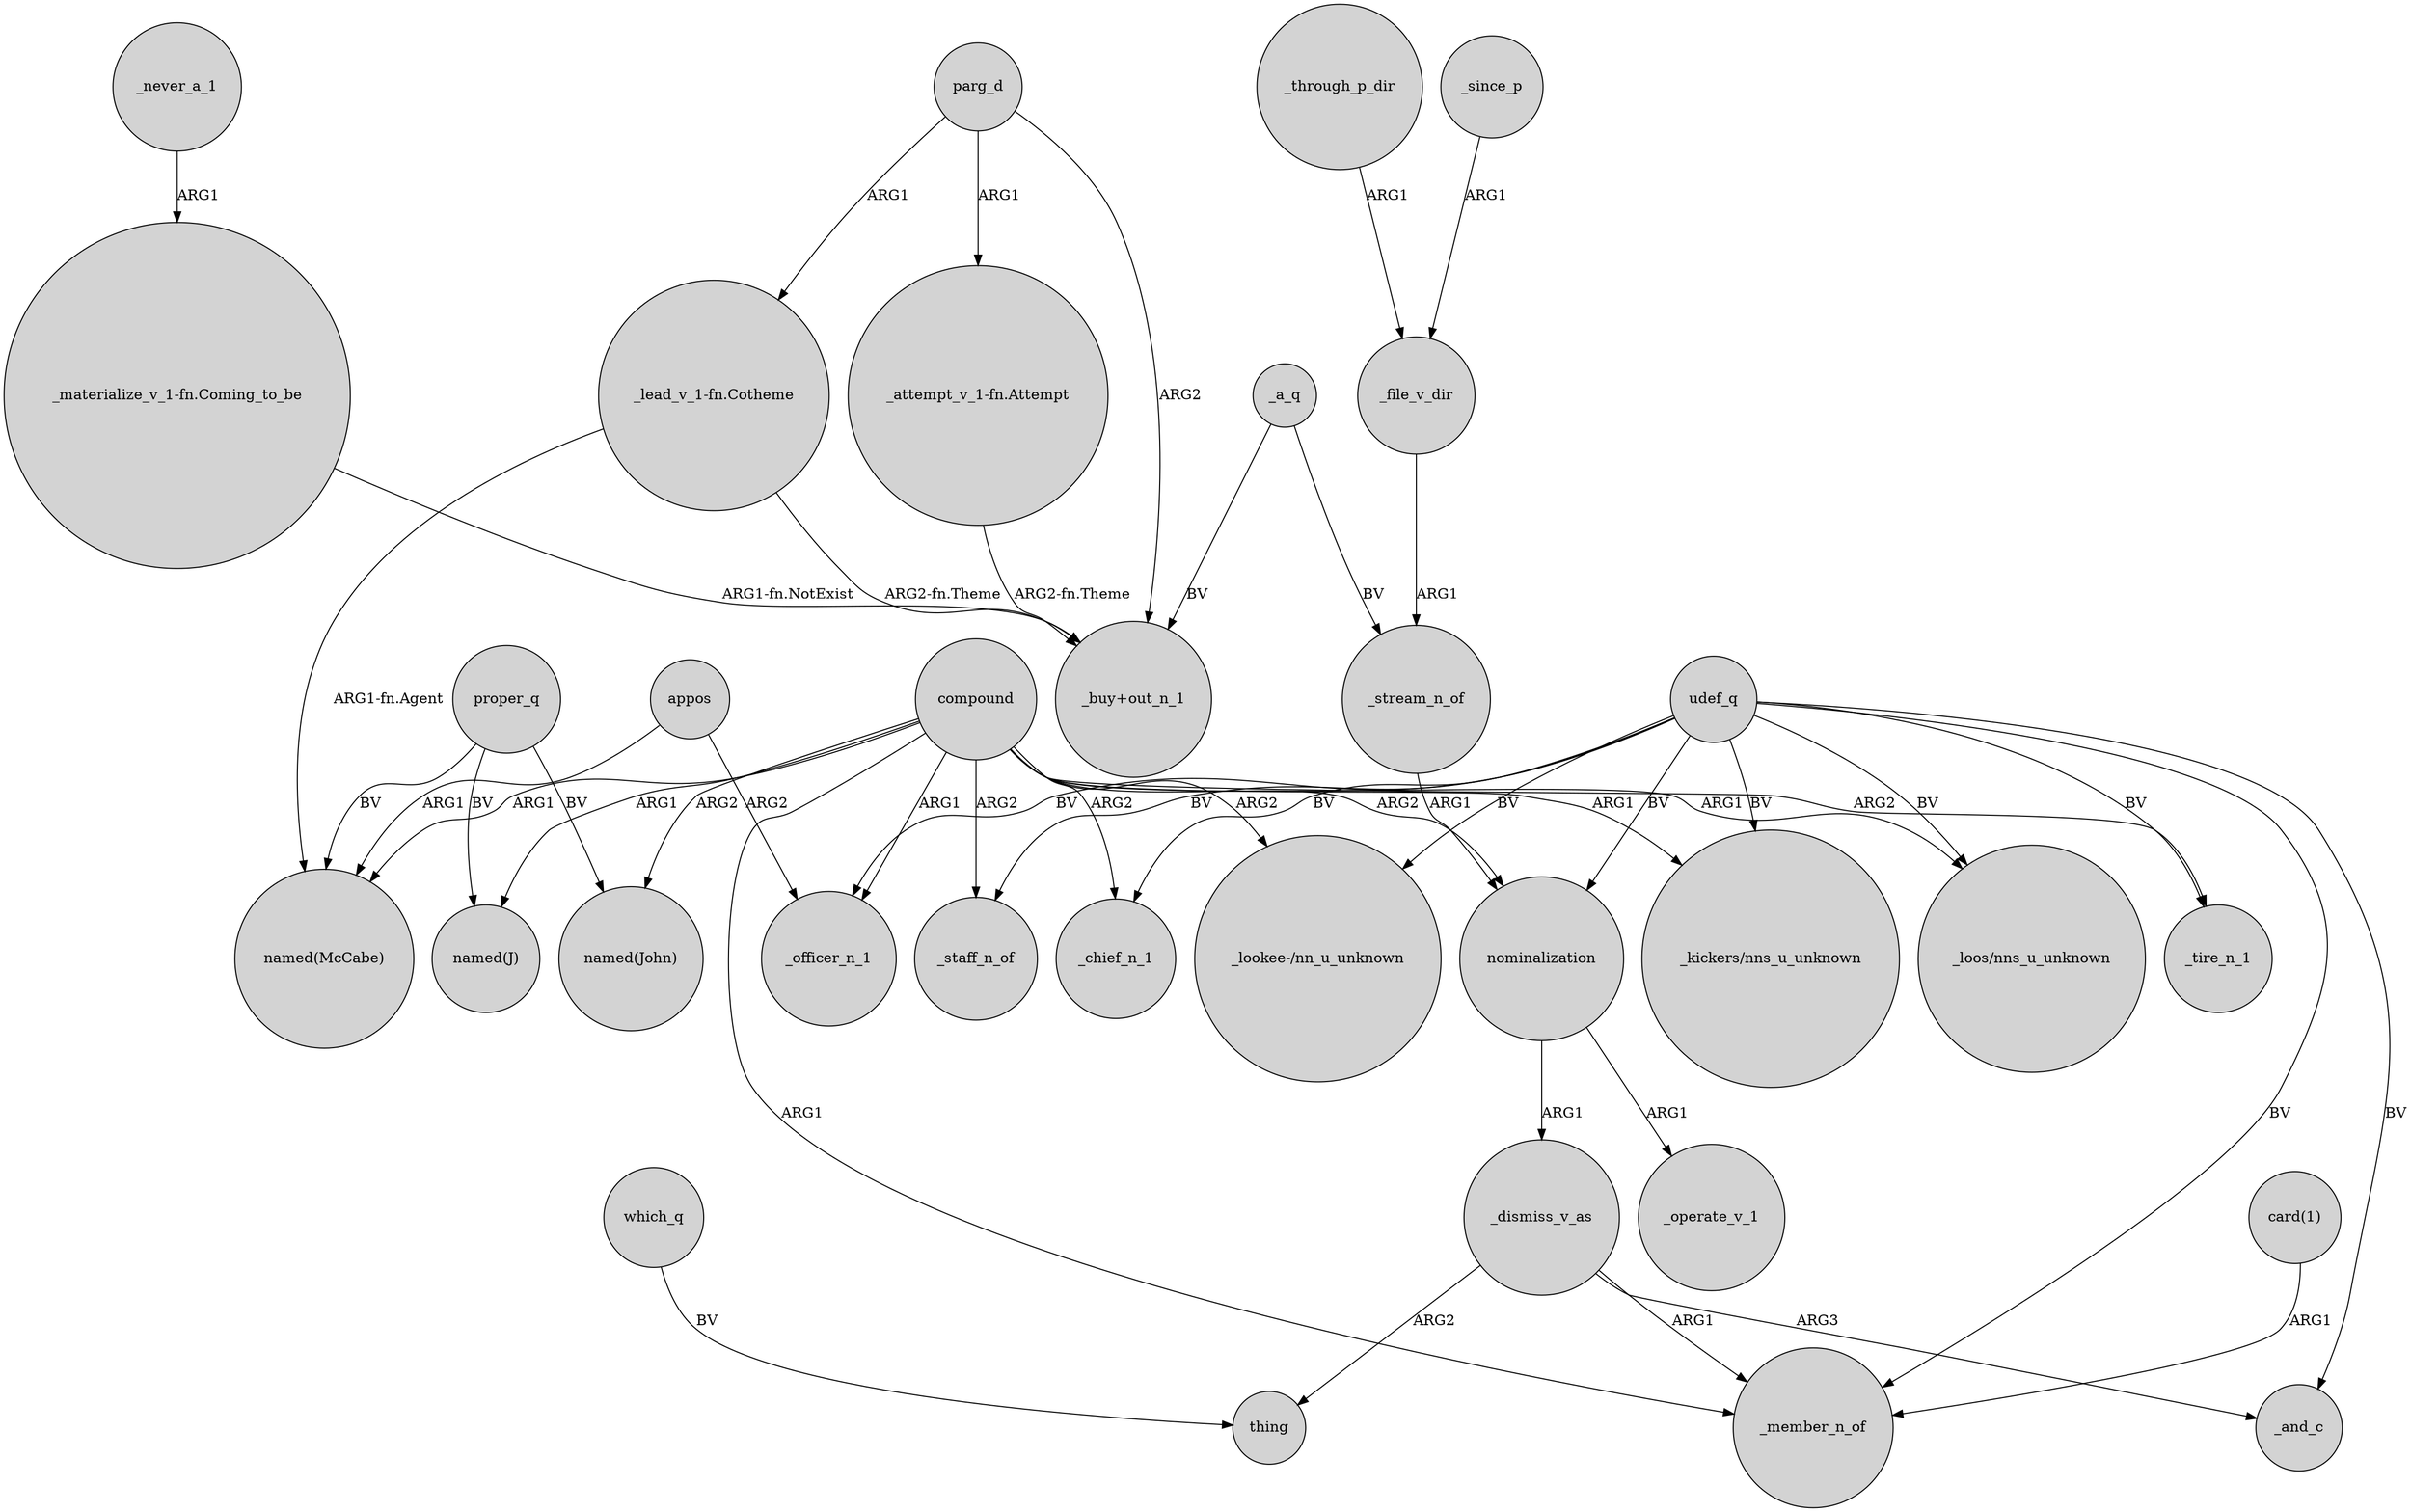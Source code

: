 digraph {
	node [shape=circle style=filled]
	compound -> "named(John)" [label=ARG2]
	_never_a_1 -> "_materialize_v_1-fn.Coming_to_be" [label=ARG1]
	_dismiss_v_as -> thing [label=ARG2]
	udef_q -> "_loos/nns_u_unknown" [label=BV]
	parg_d -> "_lead_v_1-fn.Cotheme" [label=ARG1]
	nominalization -> _operate_v_1 [label=ARG1]
	proper_q -> "named(McCabe)" [label=BV]
	udef_q -> _staff_n_of [label=BV]
	_file_v_dir -> _stream_n_of [label=ARG1]
	compound -> "_loos/nns_u_unknown" [label=ARG1]
	_dismiss_v_as -> _and_c [label=ARG3]
	proper_q -> "named(J)" [label=BV]
	appos -> "named(McCabe)" [label=ARG1]
	parg_d -> "_attempt_v_1-fn.Attempt" [label=ARG1]
	compound -> nominalization [label=ARG2]
	compound -> _staff_n_of [label=ARG2]
	parg_d -> "_buy+out_n_1" [label=ARG2]
	"_attempt_v_1-fn.Attempt" -> "_buy+out_n_1" [label="ARG2-fn.Theme"]
	compound -> _chief_n_1 [label=ARG2]
	"_materialize_v_1-fn.Coming_to_be" -> "_buy+out_n_1" [label="ARG1-fn.NotExist"]
	compound -> _officer_n_1 [label=ARG1]
	compound -> _tire_n_1 [label=ARG2]
	"_lead_v_1-fn.Cotheme" -> "named(McCabe)" [label="ARG1-fn.Agent"]
	appos -> _officer_n_1 [label=ARG2]
	_dismiss_v_as -> _member_n_of [label=ARG1]
	udef_q -> _chief_n_1 [label=BV]
	udef_q -> "_kickers/nns_u_unknown" [label=BV]
	_a_q -> _stream_n_of [label=BV]
	udef_q -> _member_n_of [label=BV]
	udef_q -> _officer_n_1 [label=BV]
	udef_q -> "_lookee-/nn_u_unknown" [label=BV]
	_stream_n_of -> nominalization [label=ARG1]
	udef_q -> nominalization [label=BV]
	compound -> _member_n_of [label=ARG1]
	"card(1)" -> _member_n_of [label=ARG1]
	_through_p_dir -> _file_v_dir [label=ARG1]
	compound -> "_lookee-/nn_u_unknown" [label=ARG2]
	_since_p -> _file_v_dir [label=ARG1]
	proper_q -> "named(John)" [label=BV]
	udef_q -> _and_c [label=BV]
	compound -> "_kickers/nns_u_unknown" [label=ARG1]
	compound -> "named(McCabe)" [label=ARG1]
	udef_q -> _tire_n_1 [label=BV]
	"_lead_v_1-fn.Cotheme" -> "_buy+out_n_1" [label="ARG2-fn.Theme"]
	_a_q -> "_buy+out_n_1" [label=BV]
	compound -> "named(J)" [label=ARG1]
	which_q -> thing [label=BV]
	nominalization -> _dismiss_v_as [label=ARG1]
}
